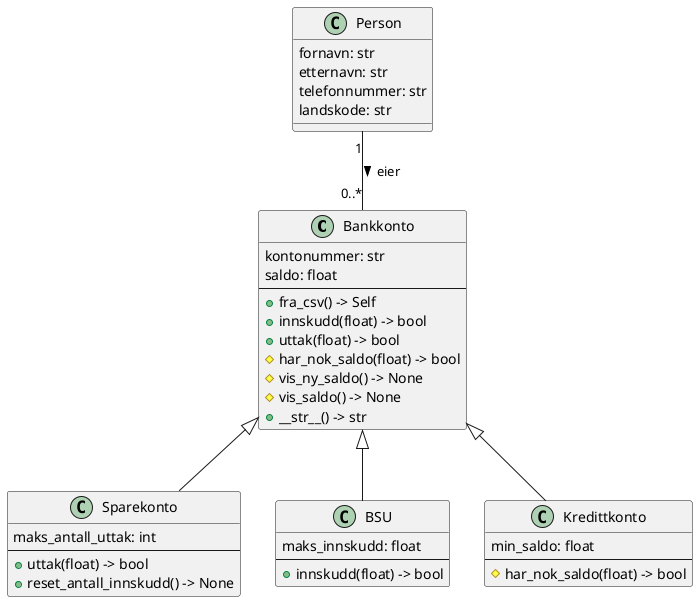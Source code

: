 @startuml

class Bankkonto {
    kontonummer: str
    saldo: float
    --
    + fra_csv() -> Self
    + innskudd(float) -> bool
    + uttak(float) -> bool
    # har_nok_saldo(float) -> bool
    # vis_ny_saldo() -> None
    # vis_saldo() -> None
    + __str__() -> str
}

class Sparekonto {
    maks_antall_uttak: int
    --
    + uttak(float) -> bool
    + reset_antall_innskudd() -> None
}

class BSU {
    maks_innskudd: float
    --
    + innskudd(float) -> bool
}

class Kredittkonto {
    min_saldo: float
    --
    # har_nok_saldo(float) -> bool
}

class Person {
    fornavn: str
    etternavn: str
    telefonnummer: str
    landskode: str
}

Person "1" -- "0..*" Bankkonto: eier >

Bankkonto <|-- Sparekonto
Bankkonto <|-- BSU
Bankkonto <|-- Kredittkonto

@enduml